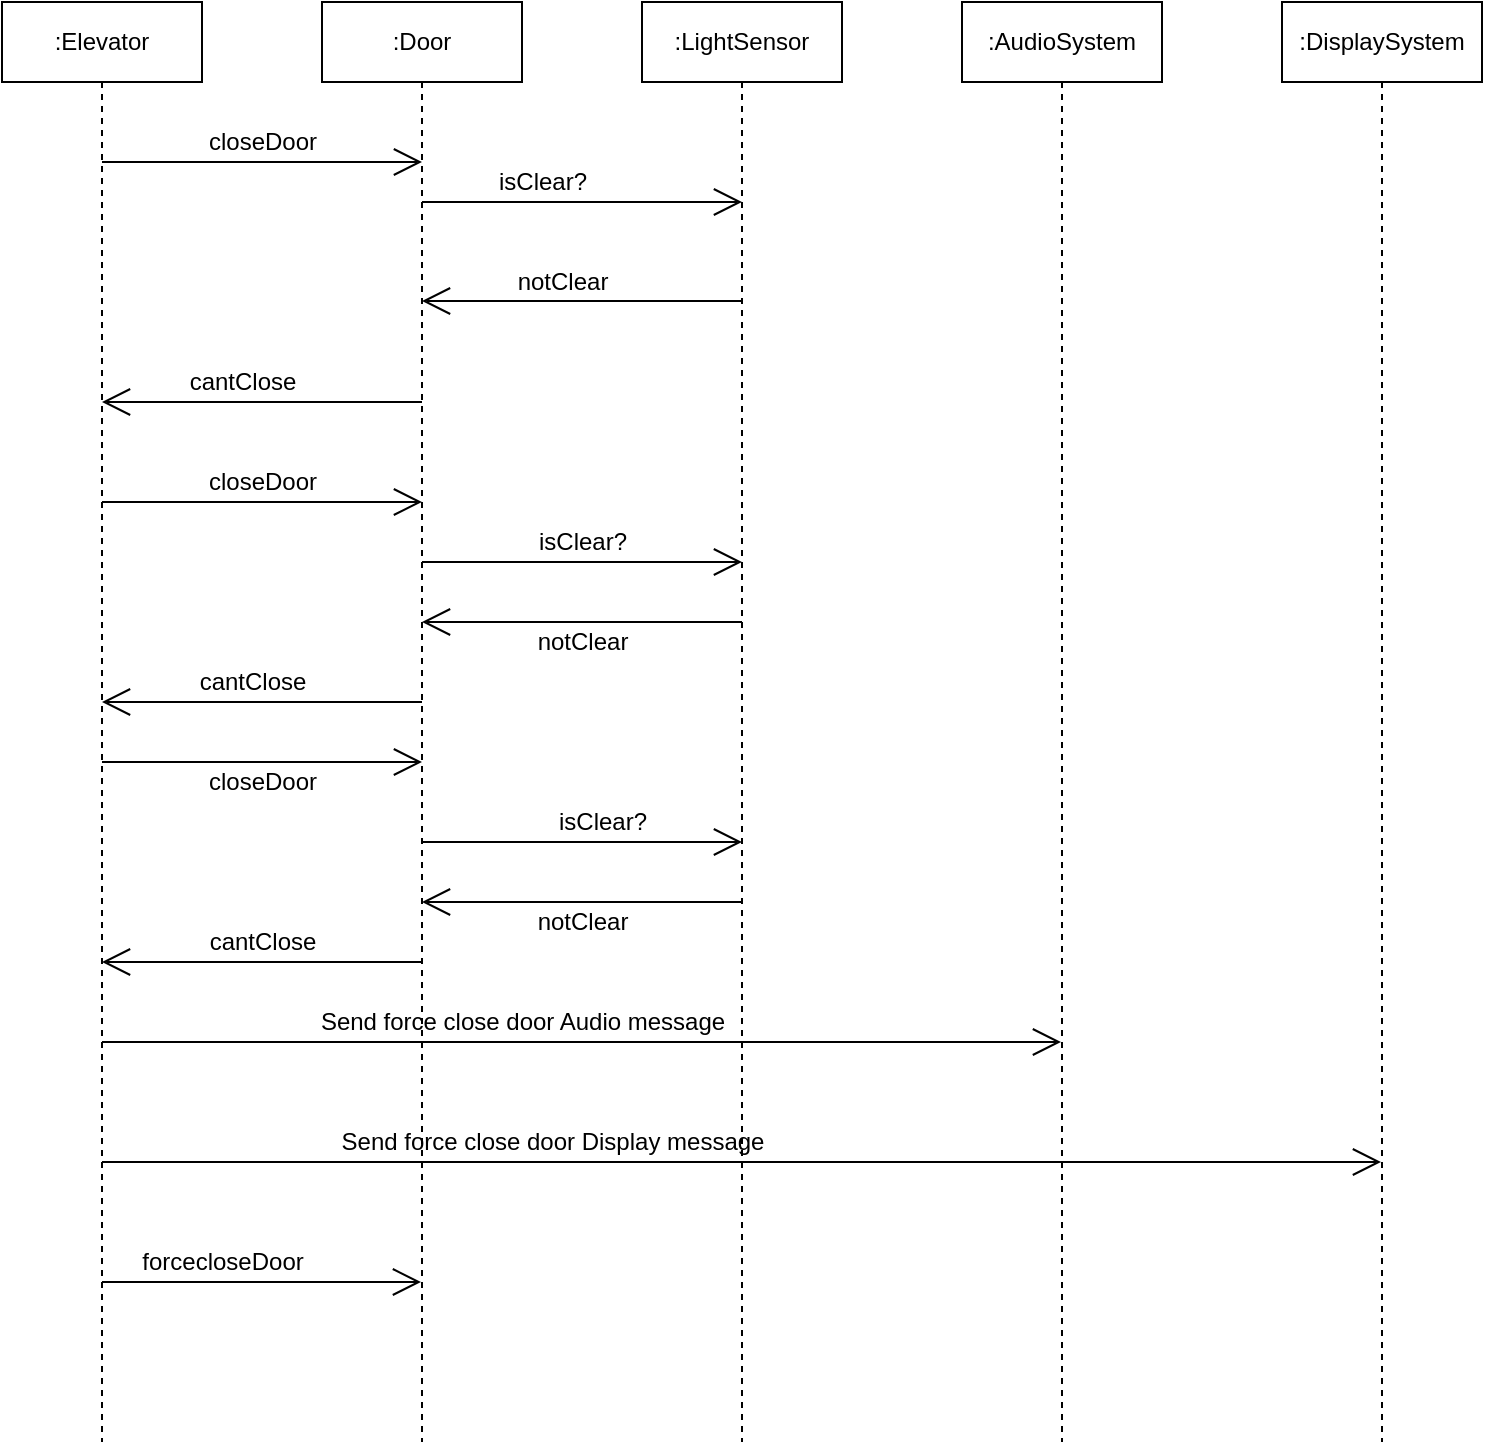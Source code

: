 <mxfile version="14.4.3" type="github">
  <diagram id="YMAr3mZd4M207JXwfVe7" name="Page-1">
    <mxGraphModel dx="1422" dy="743" grid="1" gridSize="10" guides="1" tooltips="1" connect="1" arrows="1" fold="1" page="1" pageScale="1" pageWidth="1700" pageHeight="1100" math="0" shadow="0">
      <root>
        <mxCell id="0" />
        <mxCell id="1" parent="0" />
        <mxCell id="oWrZLpivh3e5d0LU5lDW-1" value=":Elevator" style="shape=umlLifeline;perimeter=lifelinePerimeter;whiteSpace=wrap;html=1;container=1;collapsible=0;recursiveResize=0;outlineConnect=0;" vertex="1" parent="1">
          <mxGeometry x="150" y="120" width="100" height="720" as="geometry" />
        </mxCell>
        <mxCell id="oWrZLpivh3e5d0LU5lDW-2" value=":Door" style="shape=umlLifeline;perimeter=lifelinePerimeter;whiteSpace=wrap;html=1;container=1;collapsible=0;recursiveResize=0;outlineConnect=0;" vertex="1" parent="1">
          <mxGeometry x="310" y="120" width="100" height="720" as="geometry" />
        </mxCell>
        <mxCell id="oWrZLpivh3e5d0LU5lDW-3" value=":LightSensor" style="shape=umlLifeline;perimeter=lifelinePerimeter;whiteSpace=wrap;html=1;container=1;collapsible=0;recursiveResize=0;outlineConnect=0;" vertex="1" parent="1">
          <mxGeometry x="470" y="120" width="100" height="720" as="geometry" />
        </mxCell>
        <mxCell id="oWrZLpivh3e5d0LU5lDW-4" value=":AudioSystem" style="shape=umlLifeline;perimeter=lifelinePerimeter;whiteSpace=wrap;html=1;container=1;collapsible=0;recursiveResize=0;outlineConnect=0;" vertex="1" parent="1">
          <mxGeometry x="630" y="120" width="100" height="720" as="geometry" />
        </mxCell>
        <mxCell id="oWrZLpivh3e5d0LU5lDW-5" value=":DisplaySystem" style="shape=umlLifeline;perimeter=lifelinePerimeter;whiteSpace=wrap;html=1;container=1;collapsible=0;recursiveResize=0;outlineConnect=0;" vertex="1" parent="1">
          <mxGeometry x="790" y="120" width="100" height="720" as="geometry" />
        </mxCell>
        <mxCell id="oWrZLpivh3e5d0LU5lDW-7" value="" style="endArrow=open;endFill=1;endSize=12;html=1;" edge="1" parent="1">
          <mxGeometry width="160" relative="1" as="geometry">
            <mxPoint x="200" y="200" as="sourcePoint" />
            <mxPoint x="360" y="200" as="targetPoint" />
          </mxGeometry>
        </mxCell>
        <mxCell id="oWrZLpivh3e5d0LU5lDW-8" value="" style="endArrow=open;endFill=1;endSize=12;html=1;" edge="1" parent="1">
          <mxGeometry width="160" relative="1" as="geometry">
            <mxPoint x="360" y="220" as="sourcePoint" />
            <mxPoint x="520" y="220" as="targetPoint" />
          </mxGeometry>
        </mxCell>
        <mxCell id="oWrZLpivh3e5d0LU5lDW-9" value="" style="endArrow=open;endFill=1;endSize=12;html=1;" edge="1" parent="1" target="oWrZLpivh3e5d0LU5lDW-2">
          <mxGeometry width="160" relative="1" as="geometry">
            <mxPoint x="520" y="269.5" as="sourcePoint" />
            <mxPoint x="680" y="269.5" as="targetPoint" />
          </mxGeometry>
        </mxCell>
        <mxCell id="oWrZLpivh3e5d0LU5lDW-10" value="" style="endArrow=open;endFill=1;endSize=12;html=1;" edge="1" parent="1" target="oWrZLpivh3e5d0LU5lDW-1">
          <mxGeometry width="160" relative="1" as="geometry">
            <mxPoint x="360" y="320" as="sourcePoint" />
            <mxPoint x="520" y="320" as="targetPoint" />
          </mxGeometry>
        </mxCell>
        <mxCell id="oWrZLpivh3e5d0LU5lDW-11" value="" style="endArrow=open;endFill=1;endSize=12;html=1;" edge="1" parent="1">
          <mxGeometry width="160" relative="1" as="geometry">
            <mxPoint x="200" y="370" as="sourcePoint" />
            <mxPoint x="360" y="370" as="targetPoint" />
          </mxGeometry>
        </mxCell>
        <mxCell id="oWrZLpivh3e5d0LU5lDW-12" value="" style="endArrow=open;endFill=1;endSize=12;html=1;" edge="1" parent="1">
          <mxGeometry width="160" relative="1" as="geometry">
            <mxPoint x="360" y="400" as="sourcePoint" />
            <mxPoint x="520" y="400" as="targetPoint" />
          </mxGeometry>
        </mxCell>
        <mxCell id="oWrZLpivh3e5d0LU5lDW-13" value="" style="endArrow=open;endFill=1;endSize=12;html=1;" edge="1" parent="1">
          <mxGeometry width="160" relative="1" as="geometry">
            <mxPoint x="200" y="500" as="sourcePoint" />
            <mxPoint x="360" y="500" as="targetPoint" />
          </mxGeometry>
        </mxCell>
        <mxCell id="oWrZLpivh3e5d0LU5lDW-14" value="" style="endArrow=open;endFill=1;endSize=12;html=1;" edge="1" parent="1">
          <mxGeometry width="160" relative="1" as="geometry">
            <mxPoint x="360" y="540" as="sourcePoint" />
            <mxPoint x="520" y="540" as="targetPoint" />
          </mxGeometry>
        </mxCell>
        <mxCell id="oWrZLpivh3e5d0LU5lDW-15" value="" style="endArrow=open;endFill=1;endSize=12;html=1;" edge="1" parent="1" target="oWrZLpivh3e5d0LU5lDW-2">
          <mxGeometry width="160" relative="1" as="geometry">
            <mxPoint x="520" y="430" as="sourcePoint" />
            <mxPoint x="680" y="430" as="targetPoint" />
          </mxGeometry>
        </mxCell>
        <mxCell id="oWrZLpivh3e5d0LU5lDW-17" value="" style="endArrow=open;endFill=1;endSize=12;html=1;" edge="1" parent="1" target="oWrZLpivh3e5d0LU5lDW-1">
          <mxGeometry width="160" relative="1" as="geometry">
            <mxPoint x="360" y="470" as="sourcePoint" />
            <mxPoint x="520" y="470" as="targetPoint" />
          </mxGeometry>
        </mxCell>
        <mxCell id="oWrZLpivh3e5d0LU5lDW-18" value="" style="endArrow=open;endFill=1;endSize=12;html=1;" edge="1" parent="1" target="oWrZLpivh3e5d0LU5lDW-2">
          <mxGeometry width="160" relative="1" as="geometry">
            <mxPoint x="520" y="570" as="sourcePoint" />
            <mxPoint x="680" y="570" as="targetPoint" />
          </mxGeometry>
        </mxCell>
        <mxCell id="oWrZLpivh3e5d0LU5lDW-19" value="" style="endArrow=open;endFill=1;endSize=12;html=1;" edge="1" parent="1" target="oWrZLpivh3e5d0LU5lDW-1">
          <mxGeometry width="160" relative="1" as="geometry">
            <mxPoint x="360" y="600" as="sourcePoint" />
            <mxPoint x="330" y="730" as="targetPoint" />
          </mxGeometry>
        </mxCell>
        <mxCell id="oWrZLpivh3e5d0LU5lDW-20" value="" style="endArrow=open;endFill=1;endSize=12;html=1;" edge="1" parent="1" target="oWrZLpivh3e5d0LU5lDW-4">
          <mxGeometry width="160" relative="1" as="geometry">
            <mxPoint x="200" y="640" as="sourcePoint" />
            <mxPoint x="360" y="640" as="targetPoint" />
          </mxGeometry>
        </mxCell>
        <mxCell id="oWrZLpivh3e5d0LU5lDW-21" value="" style="endArrow=open;endFill=1;endSize=12;html=1;" edge="1" parent="1" target="oWrZLpivh3e5d0LU5lDW-5">
          <mxGeometry width="160" relative="1" as="geometry">
            <mxPoint x="200" y="700" as="sourcePoint" />
            <mxPoint x="350" y="700" as="targetPoint" />
          </mxGeometry>
        </mxCell>
        <mxCell id="oWrZLpivh3e5d0LU5lDW-22" value="" style="endArrow=open;endFill=1;endSize=12;html=1;" edge="1" parent="1" target="oWrZLpivh3e5d0LU5lDW-2">
          <mxGeometry width="160" relative="1" as="geometry">
            <mxPoint x="200" y="760" as="sourcePoint" />
            <mxPoint x="360" y="760" as="targetPoint" />
          </mxGeometry>
        </mxCell>
        <mxCell id="oWrZLpivh3e5d0LU5lDW-23" value="closeDoor" style="text;html=1;align=center;verticalAlign=middle;resizable=0;points=[];autosize=1;" vertex="1" parent="1">
          <mxGeometry x="245" y="180" width="70" height="20" as="geometry" />
        </mxCell>
        <mxCell id="oWrZLpivh3e5d0LU5lDW-24" value="isClear?" style="text;html=1;align=center;verticalAlign=middle;resizable=0;points=[];autosize=1;" vertex="1" parent="1">
          <mxGeometry x="390" y="200" width="60" height="20" as="geometry" />
        </mxCell>
        <mxCell id="oWrZLpivh3e5d0LU5lDW-25" value="notClear" style="text;html=1;align=center;verticalAlign=middle;resizable=0;points=[];autosize=1;" vertex="1" parent="1">
          <mxGeometry x="400" y="250" width="60" height="20" as="geometry" />
        </mxCell>
        <mxCell id="oWrZLpivh3e5d0LU5lDW-26" value="cantClose" style="text;html=1;align=center;verticalAlign=middle;resizable=0;points=[];autosize=1;" vertex="1" parent="1">
          <mxGeometry x="235" y="300" width="70" height="20" as="geometry" />
        </mxCell>
        <mxCell id="oWrZLpivh3e5d0LU5lDW-28" value="closeDoor" style="text;html=1;align=center;verticalAlign=middle;resizable=0;points=[];autosize=1;" vertex="1" parent="1">
          <mxGeometry x="245" y="350" width="70" height="20" as="geometry" />
        </mxCell>
        <mxCell id="oWrZLpivh3e5d0LU5lDW-29" value="closeDoor" style="text;html=1;align=center;verticalAlign=middle;resizable=0;points=[];autosize=1;" vertex="1" parent="1">
          <mxGeometry x="245" y="500" width="70" height="20" as="geometry" />
        </mxCell>
        <mxCell id="oWrZLpivh3e5d0LU5lDW-30" value="cantClose" style="text;html=1;align=center;verticalAlign=middle;resizable=0;points=[];autosize=1;" vertex="1" parent="1">
          <mxGeometry x="240" y="450" width="70" height="20" as="geometry" />
        </mxCell>
        <mxCell id="oWrZLpivh3e5d0LU5lDW-31" value="cantClose" style="text;html=1;align=center;verticalAlign=middle;resizable=0;points=[];autosize=1;" vertex="1" parent="1">
          <mxGeometry x="245" y="580" width="70" height="20" as="geometry" />
        </mxCell>
        <mxCell id="oWrZLpivh3e5d0LU5lDW-32" value="isClear?" style="text;html=1;align=center;verticalAlign=middle;resizable=0;points=[];autosize=1;" vertex="1" parent="1">
          <mxGeometry x="410" y="380" width="60" height="20" as="geometry" />
        </mxCell>
        <mxCell id="oWrZLpivh3e5d0LU5lDW-33" value="notClear" style="text;html=1;align=center;verticalAlign=middle;resizable=0;points=[];autosize=1;" vertex="1" parent="1">
          <mxGeometry x="410" y="430" width="60" height="20" as="geometry" />
        </mxCell>
        <mxCell id="oWrZLpivh3e5d0LU5lDW-34" value="notClear" style="text;html=1;align=center;verticalAlign=middle;resizable=0;points=[];autosize=1;" vertex="1" parent="1">
          <mxGeometry x="410" y="570" width="60" height="20" as="geometry" />
        </mxCell>
        <mxCell id="oWrZLpivh3e5d0LU5lDW-35" value="isClear?" style="text;html=1;align=center;verticalAlign=middle;resizable=0;points=[];autosize=1;" vertex="1" parent="1">
          <mxGeometry x="420" y="520" width="60" height="20" as="geometry" />
        </mxCell>
        <mxCell id="oWrZLpivh3e5d0LU5lDW-37" value="Send force close door Audio message" style="text;html=1;align=center;verticalAlign=middle;resizable=0;points=[];autosize=1;" vertex="1" parent="1">
          <mxGeometry x="300" y="620" width="220" height="20" as="geometry" />
        </mxCell>
        <mxCell id="oWrZLpivh3e5d0LU5lDW-38" value="Send force close door Display message" style="text;html=1;align=center;verticalAlign=middle;resizable=0;points=[];autosize=1;" vertex="1" parent="1">
          <mxGeometry x="310" y="680" width="230" height="20" as="geometry" />
        </mxCell>
        <mxCell id="oWrZLpivh3e5d0LU5lDW-40" value="forcecloseDoor" style="text;html=1;align=center;verticalAlign=middle;resizable=0;points=[];autosize=1;" vertex="1" parent="1">
          <mxGeometry x="210" y="740" width="100" height="20" as="geometry" />
        </mxCell>
      </root>
    </mxGraphModel>
  </diagram>
</mxfile>
